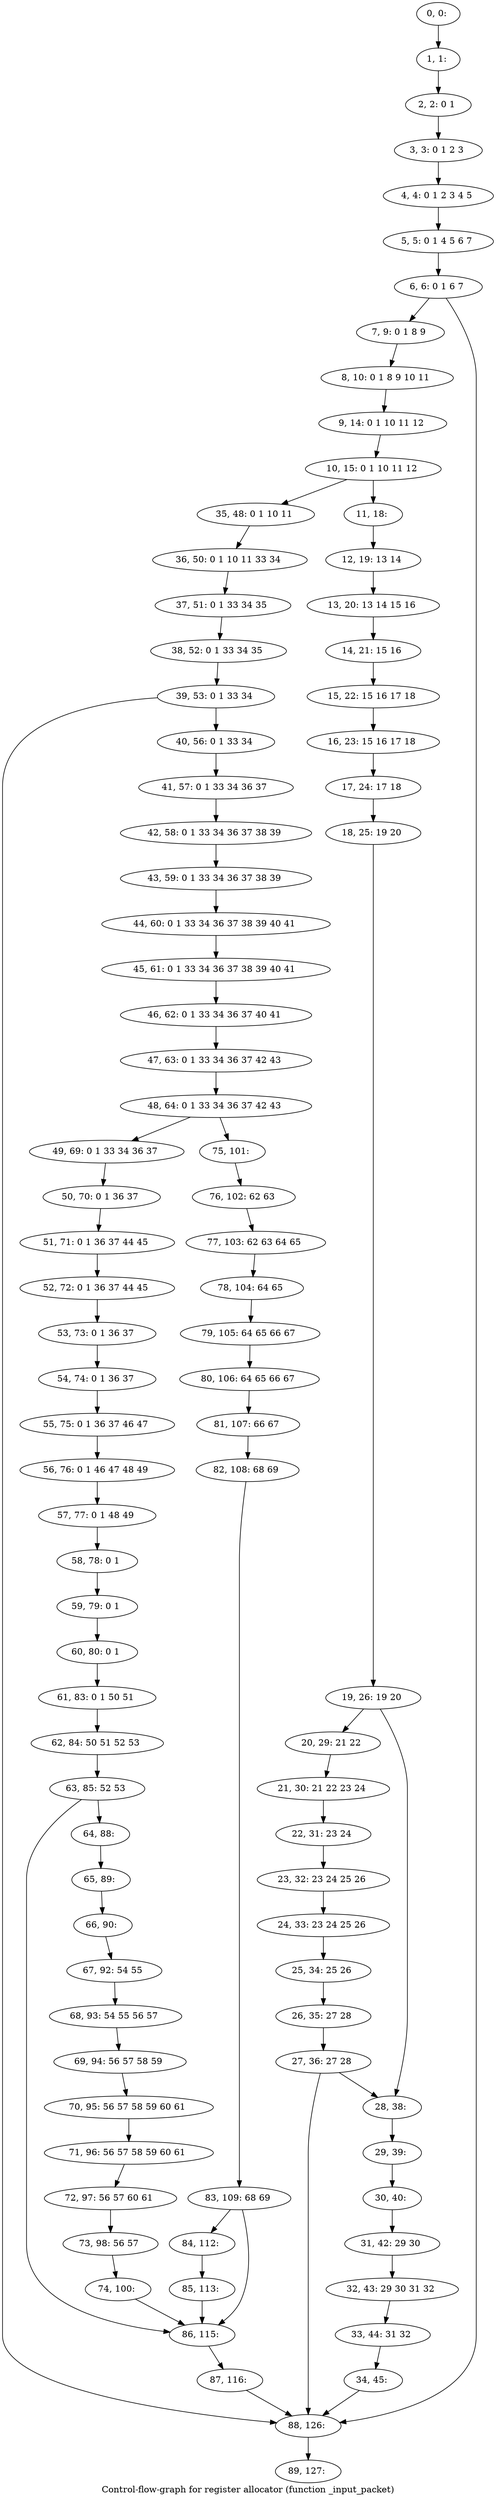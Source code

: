 digraph G {
graph [label="Control-flow-graph for register allocator (function _input_packet)"]
0[label="0, 0: "];
1[label="1, 1: "];
2[label="2, 2: 0 1 "];
3[label="3, 3: 0 1 2 3 "];
4[label="4, 4: 0 1 2 3 4 5 "];
5[label="5, 5: 0 1 4 5 6 7 "];
6[label="6, 6: 0 1 6 7 "];
7[label="7, 9: 0 1 8 9 "];
8[label="8, 10: 0 1 8 9 10 11 "];
9[label="9, 14: 0 1 10 11 12 "];
10[label="10, 15: 0 1 10 11 12 "];
11[label="11, 18: "];
12[label="12, 19: 13 14 "];
13[label="13, 20: 13 14 15 16 "];
14[label="14, 21: 15 16 "];
15[label="15, 22: 15 16 17 18 "];
16[label="16, 23: 15 16 17 18 "];
17[label="17, 24: 17 18 "];
18[label="18, 25: 19 20 "];
19[label="19, 26: 19 20 "];
20[label="20, 29: 21 22 "];
21[label="21, 30: 21 22 23 24 "];
22[label="22, 31: 23 24 "];
23[label="23, 32: 23 24 25 26 "];
24[label="24, 33: 23 24 25 26 "];
25[label="25, 34: 25 26 "];
26[label="26, 35: 27 28 "];
27[label="27, 36: 27 28 "];
28[label="28, 38: "];
29[label="29, 39: "];
30[label="30, 40: "];
31[label="31, 42: 29 30 "];
32[label="32, 43: 29 30 31 32 "];
33[label="33, 44: 31 32 "];
34[label="34, 45: "];
35[label="35, 48: 0 1 10 11 "];
36[label="36, 50: 0 1 10 11 33 34 "];
37[label="37, 51: 0 1 33 34 35 "];
38[label="38, 52: 0 1 33 34 35 "];
39[label="39, 53: 0 1 33 34 "];
40[label="40, 56: 0 1 33 34 "];
41[label="41, 57: 0 1 33 34 36 37 "];
42[label="42, 58: 0 1 33 34 36 37 38 39 "];
43[label="43, 59: 0 1 33 34 36 37 38 39 "];
44[label="44, 60: 0 1 33 34 36 37 38 39 40 41 "];
45[label="45, 61: 0 1 33 34 36 37 38 39 40 41 "];
46[label="46, 62: 0 1 33 34 36 37 40 41 "];
47[label="47, 63: 0 1 33 34 36 37 42 43 "];
48[label="48, 64: 0 1 33 34 36 37 42 43 "];
49[label="49, 69: 0 1 33 34 36 37 "];
50[label="50, 70: 0 1 36 37 "];
51[label="51, 71: 0 1 36 37 44 45 "];
52[label="52, 72: 0 1 36 37 44 45 "];
53[label="53, 73: 0 1 36 37 "];
54[label="54, 74: 0 1 36 37 "];
55[label="55, 75: 0 1 36 37 46 47 "];
56[label="56, 76: 0 1 46 47 48 49 "];
57[label="57, 77: 0 1 48 49 "];
58[label="58, 78: 0 1 "];
59[label="59, 79: 0 1 "];
60[label="60, 80: 0 1 "];
61[label="61, 83: 0 1 50 51 "];
62[label="62, 84: 50 51 52 53 "];
63[label="63, 85: 52 53 "];
64[label="64, 88: "];
65[label="65, 89: "];
66[label="66, 90: "];
67[label="67, 92: 54 55 "];
68[label="68, 93: 54 55 56 57 "];
69[label="69, 94: 56 57 58 59 "];
70[label="70, 95: 56 57 58 59 60 61 "];
71[label="71, 96: 56 57 58 59 60 61 "];
72[label="72, 97: 56 57 60 61 "];
73[label="73, 98: 56 57 "];
74[label="74, 100: "];
75[label="75, 101: "];
76[label="76, 102: 62 63 "];
77[label="77, 103: 62 63 64 65 "];
78[label="78, 104: 64 65 "];
79[label="79, 105: 64 65 66 67 "];
80[label="80, 106: 64 65 66 67 "];
81[label="81, 107: 66 67 "];
82[label="82, 108: 68 69 "];
83[label="83, 109: 68 69 "];
84[label="84, 112: "];
85[label="85, 113: "];
86[label="86, 115: "];
87[label="87, 116: "];
88[label="88, 126: "];
89[label="89, 127: "];
0->1 ;
1->2 ;
2->3 ;
3->4 ;
4->5 ;
5->6 ;
6->7 ;
6->88 ;
7->8 ;
8->9 ;
9->10 ;
10->11 ;
10->35 ;
11->12 ;
12->13 ;
13->14 ;
14->15 ;
15->16 ;
16->17 ;
17->18 ;
18->19 ;
19->20 ;
19->28 ;
20->21 ;
21->22 ;
22->23 ;
23->24 ;
24->25 ;
25->26 ;
26->27 ;
27->28 ;
27->88 ;
28->29 ;
29->30 ;
30->31 ;
31->32 ;
32->33 ;
33->34 ;
34->88 ;
35->36 ;
36->37 ;
37->38 ;
38->39 ;
39->40 ;
39->88 ;
40->41 ;
41->42 ;
42->43 ;
43->44 ;
44->45 ;
45->46 ;
46->47 ;
47->48 ;
48->49 ;
48->75 ;
49->50 ;
50->51 ;
51->52 ;
52->53 ;
53->54 ;
54->55 ;
55->56 ;
56->57 ;
57->58 ;
58->59 ;
59->60 ;
60->61 ;
61->62 ;
62->63 ;
63->64 ;
63->86 ;
64->65 ;
65->66 ;
66->67 ;
67->68 ;
68->69 ;
69->70 ;
70->71 ;
71->72 ;
72->73 ;
73->74 ;
74->86 ;
75->76 ;
76->77 ;
77->78 ;
78->79 ;
79->80 ;
80->81 ;
81->82 ;
82->83 ;
83->84 ;
83->86 ;
84->85 ;
85->86 ;
86->87 ;
87->88 ;
88->89 ;
}
